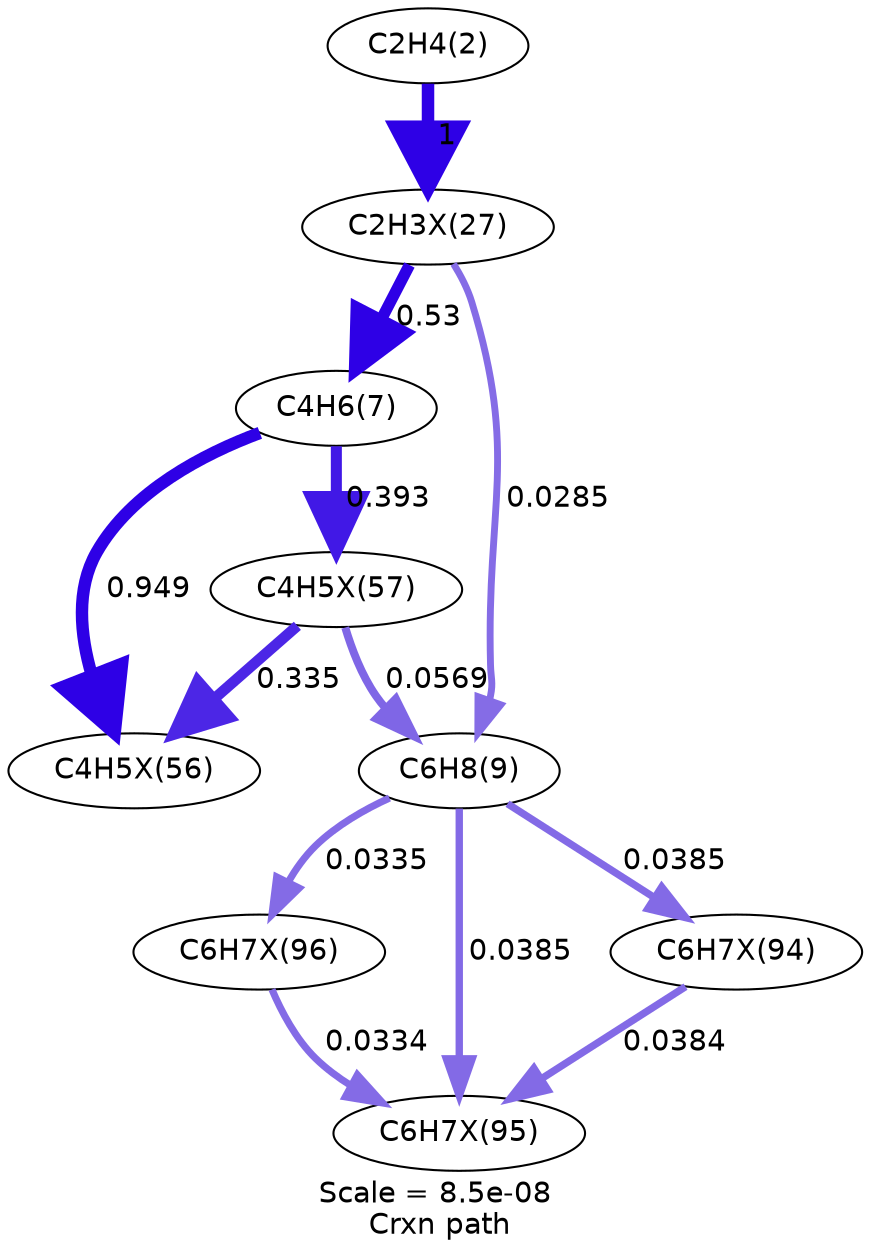 digraph reaction_paths {
center=1;
s5 -> s48[fontname="Helvetica", style="setlinewidth(6)", arrowsize=3, color="0.7, 1.5, 0.9"
, label=" 1"];
s48 -> s8[fontname="Helvetica", style="setlinewidth(5.52)", arrowsize=2.76, color="0.7, 1.03, 0.9"
, label=" 0.53"];
s48 -> s9[fontname="Helvetica", style="setlinewidth(3.31)", arrowsize=1.66, color="0.7, 0.528, 0.9"
, label=" 0.0285"];
s8 -> s60[fontname="Helvetica", style="setlinewidth(5.3)", arrowsize=2.65, color="0.7, 0.893, 0.9"
, label=" 0.393"];
s8 -> s59[fontname="Helvetica", style="setlinewidth(5.96)", arrowsize=2.98, color="0.7, 1.45, 0.9"
, label=" 0.949"];
s60 -> s59[fontname="Helvetica", style="setlinewidth(5.17)", arrowsize=2.59, color="0.7, 0.835, 0.9"
, label=" 0.335"];
s60 -> s9[fontname="Helvetica", style="setlinewidth(3.84)", arrowsize=1.92, color="0.7, 0.557, 0.9"
, label=" 0.0569"];
s9 -> s70[fontname="Helvetica", style="setlinewidth(3.44)", arrowsize=1.72, color="0.7, 0.533, 0.9"
, label=" 0.0335"];
s9 -> s69[fontname="Helvetica", style="setlinewidth(3.54)", arrowsize=1.77, color="0.7, 0.539, 0.9"
, label=" 0.0385"];
s9 -> s68[fontname="Helvetica", style="setlinewidth(3.54)", arrowsize=1.77, color="0.7, 0.539, 0.9"
, label=" 0.0385"];
s70 -> s69[fontname="Helvetica", style="setlinewidth(3.43)", arrowsize=1.72, color="0.7, 0.533, 0.9"
, label=" 0.0334"];
s68 -> s69[fontname="Helvetica", style="setlinewidth(3.54)", arrowsize=1.77, color="0.7, 0.538, 0.9"
, label=" 0.0384"];
s5 [ fontname="Helvetica", label="C2H4(2)"];
s8 [ fontname="Helvetica", label="C4H6(7)"];
s9 [ fontname="Helvetica", label="C6H8(9)"];
s48 [ fontname="Helvetica", label="C2H3X(27)"];
s59 [ fontname="Helvetica", label="C4H5X(56)"];
s60 [ fontname="Helvetica", label="C4H5X(57)"];
s68 [ fontname="Helvetica", label="C6H7X(94)"];
s69 [ fontname="Helvetica", label="C6H7X(95)"];
s70 [ fontname="Helvetica", label="C6H7X(96)"];
 label = "Scale = 8.5e-08\l Crxn path";
 fontname = "Helvetica";
}
